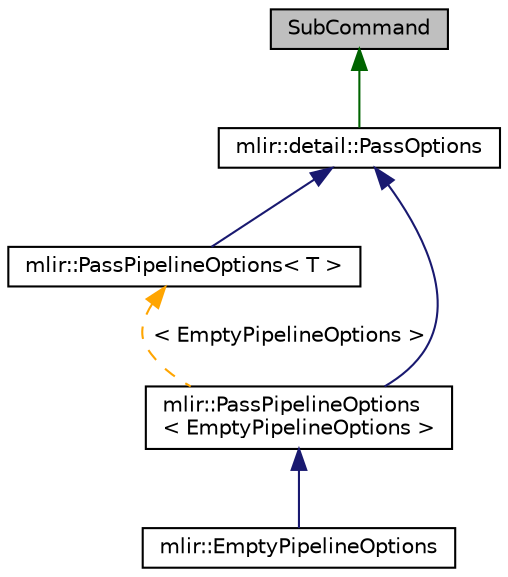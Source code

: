 digraph "SubCommand"
{
  bgcolor="transparent";
  edge [fontname="Helvetica",fontsize="10",labelfontname="Helvetica",labelfontsize="10"];
  node [fontname="Helvetica",fontsize="10",shape=record];
  Node0 [label="SubCommand",height=0.2,width=0.4,color="black", fillcolor="grey75", style="filled", fontcolor="black"];
  Node0 -> Node1 [dir="back",color="darkgreen",fontsize="10",style="solid",fontname="Helvetica"];
  Node1 [label="mlir::detail::PassOptions",height=0.2,width=0.4,color="black",URL="$classmlir_1_1detail_1_1PassOptions.html",tooltip="Base container class and manager for all pass options. "];
  Node1 -> Node2 [dir="back",color="midnightblue",fontsize="10",style="solid",fontname="Helvetica"];
  Node2 [label="mlir::PassPipelineOptions\< T \>",height=0.2,width=0.4,color="black",URL="$classmlir_1_1PassPipelineOptions.html",tooltip="Subclasses of PassPipelineOptions provide a set of options that can be used to initialize a pass pipe..."];
  Node2 -> Node3 [dir="back",color="orange",fontsize="10",style="dashed",label=" \< EmptyPipelineOptions \>" ,fontname="Helvetica"];
  Node3 [label="mlir::PassPipelineOptions\l\< EmptyPipelineOptions \>",height=0.2,width=0.4,color="black",URL="$classmlir_1_1PassPipelineOptions.html"];
  Node3 -> Node4 [dir="back",color="midnightblue",fontsize="10",style="solid",fontname="Helvetica"];
  Node4 [label="mlir::EmptyPipelineOptions",height=0.2,width=0.4,color="black",URL="$structmlir_1_1EmptyPipelineOptions.html",tooltip="A default empty option struct to be used for passes that do not need to take any options. "];
  Node1 -> Node3 [dir="back",color="midnightblue",fontsize="10",style="solid",fontname="Helvetica"];
}
